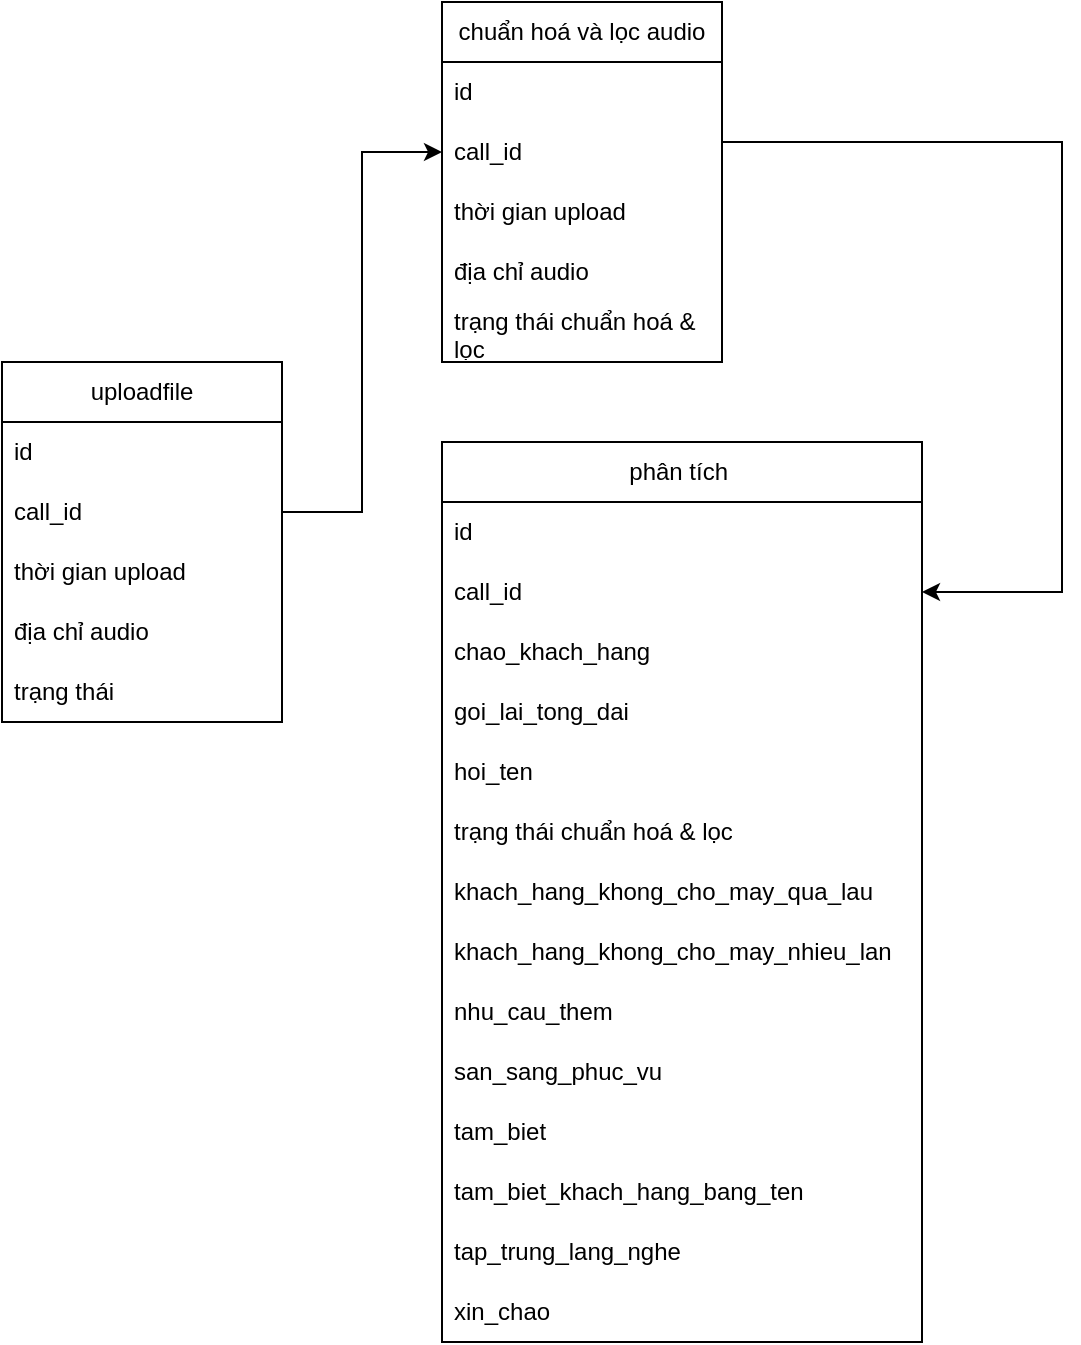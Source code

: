 <mxfile version="28.2.5">
  <diagram name="Trang-1" id="b7IzFQR7ubFrYpVkHI3m">
    <mxGraphModel dx="973" dy="516" grid="1" gridSize="10" guides="1" tooltips="1" connect="1" arrows="1" fold="1" page="1" pageScale="1" pageWidth="827" pageHeight="1169" math="0" shadow="0">
      <root>
        <mxCell id="0" />
        <mxCell id="1" parent="0" />
        <mxCell id="tm8JLvvGSzih3OHp50hc-1" value="uploadfile" style="swimlane;fontStyle=0;childLayout=stackLayout;horizontal=1;startSize=30;horizontalStack=0;resizeParent=1;resizeParentMax=0;resizeLast=0;collapsible=1;marginBottom=0;whiteSpace=wrap;html=1;" parent="1" vertex="1">
          <mxGeometry x="150" y="200" width="140" height="180" as="geometry" />
        </mxCell>
        <mxCell id="tm8JLvvGSzih3OHp50hc-2" value="id" style="text;strokeColor=none;fillColor=none;align=left;verticalAlign=middle;spacingLeft=4;spacingRight=4;overflow=hidden;points=[[0,0.5],[1,0.5]];portConstraint=eastwest;rotatable=0;whiteSpace=wrap;html=1;" parent="tm8JLvvGSzih3OHp50hc-1" vertex="1">
          <mxGeometry y="30" width="140" height="30" as="geometry" />
        </mxCell>
        <mxCell id="tm8JLvvGSzih3OHp50hc-12" value="call_id" style="text;strokeColor=none;fillColor=none;align=left;verticalAlign=middle;spacingLeft=4;spacingRight=4;overflow=hidden;points=[[0,0.5],[1,0.5]];portConstraint=eastwest;rotatable=0;whiteSpace=wrap;html=1;" parent="tm8JLvvGSzih3OHp50hc-1" vertex="1">
          <mxGeometry y="60" width="140" height="30" as="geometry" />
        </mxCell>
        <mxCell id="tm8JLvvGSzih3OHp50hc-3" value="thời gian upload" style="text;strokeColor=none;fillColor=none;align=left;verticalAlign=middle;spacingLeft=4;spacingRight=4;overflow=hidden;points=[[0,0.5],[1,0.5]];portConstraint=eastwest;rotatable=0;whiteSpace=wrap;html=1;" parent="tm8JLvvGSzih3OHp50hc-1" vertex="1">
          <mxGeometry y="90" width="140" height="30" as="geometry" />
        </mxCell>
        <mxCell id="tm8JLvvGSzih3OHp50hc-4" value="địa chỉ audio" style="text;strokeColor=none;fillColor=none;align=left;verticalAlign=middle;spacingLeft=4;spacingRight=4;overflow=hidden;points=[[0,0.5],[1,0.5]];portConstraint=eastwest;rotatable=0;whiteSpace=wrap;html=1;" parent="tm8JLvvGSzih3OHp50hc-1" vertex="1">
          <mxGeometry y="120" width="140" height="30" as="geometry" />
        </mxCell>
        <mxCell id="tm8JLvvGSzih3OHp50hc-5" value="trạng thái" style="text;strokeColor=none;fillColor=none;align=left;verticalAlign=middle;spacingLeft=4;spacingRight=4;overflow=hidden;points=[[0,0.5],[1,0.5]];portConstraint=eastwest;rotatable=0;whiteSpace=wrap;html=1;" parent="tm8JLvvGSzih3OHp50hc-1" vertex="1">
          <mxGeometry y="150" width="140" height="30" as="geometry" />
        </mxCell>
        <mxCell id="tm8JLvvGSzih3OHp50hc-6" value="chuẩn hoá và lọc audio" style="swimlane;fontStyle=0;childLayout=stackLayout;horizontal=1;startSize=30;horizontalStack=0;resizeParent=1;resizeParentMax=0;resizeLast=0;collapsible=1;marginBottom=0;whiteSpace=wrap;html=1;" parent="1" vertex="1">
          <mxGeometry x="370" y="20" width="140" height="180" as="geometry" />
        </mxCell>
        <mxCell id="tm8JLvvGSzih3OHp50hc-7" value="id" style="text;strokeColor=none;fillColor=none;align=left;verticalAlign=middle;spacingLeft=4;spacingRight=4;overflow=hidden;points=[[0,0.5],[1,0.5]];portConstraint=eastwest;rotatable=0;whiteSpace=wrap;html=1;" parent="tm8JLvvGSzih3OHp50hc-6" vertex="1">
          <mxGeometry y="30" width="140" height="30" as="geometry" />
        </mxCell>
        <mxCell id="tm8JLvvGSzih3OHp50hc-13" value="call_id" style="text;strokeColor=none;fillColor=none;align=left;verticalAlign=middle;spacingLeft=4;spacingRight=4;overflow=hidden;points=[[0,0.5],[1,0.5]];portConstraint=eastwest;rotatable=0;whiteSpace=wrap;html=1;" parent="tm8JLvvGSzih3OHp50hc-6" vertex="1">
          <mxGeometry y="60" width="140" height="30" as="geometry" />
        </mxCell>
        <mxCell id="tm8JLvvGSzih3OHp50hc-8" value="thời gian upload" style="text;strokeColor=none;fillColor=none;align=left;verticalAlign=middle;spacingLeft=4;spacingRight=4;overflow=hidden;points=[[0,0.5],[1,0.5]];portConstraint=eastwest;rotatable=0;whiteSpace=wrap;html=1;" parent="tm8JLvvGSzih3OHp50hc-6" vertex="1">
          <mxGeometry y="90" width="140" height="30" as="geometry" />
        </mxCell>
        <mxCell id="tm8JLvvGSzih3OHp50hc-9" value="địa chỉ audio" style="text;strokeColor=none;fillColor=none;align=left;verticalAlign=middle;spacingLeft=4;spacingRight=4;overflow=hidden;points=[[0,0.5],[1,0.5]];portConstraint=eastwest;rotatable=0;whiteSpace=wrap;html=1;" parent="tm8JLvvGSzih3OHp50hc-6" vertex="1">
          <mxGeometry y="120" width="140" height="30" as="geometry" />
        </mxCell>
        <mxCell id="tm8JLvvGSzih3OHp50hc-10" value="trạng thái chuẩn hoá &amp;amp; lọc" style="text;strokeColor=none;fillColor=none;align=left;verticalAlign=middle;spacingLeft=4;spacingRight=4;overflow=hidden;points=[[0,0.5],[1,0.5]];portConstraint=eastwest;rotatable=0;whiteSpace=wrap;html=1;" parent="tm8JLvvGSzih3OHp50hc-6" vertex="1">
          <mxGeometry y="150" width="140" height="30" as="geometry" />
        </mxCell>
        <mxCell id="tm8JLvvGSzih3OHp50hc-11" value="" style="edgeStyle=orthogonalEdgeStyle;rounded=0;orthogonalLoop=1;jettySize=auto;html=1;exitX=1;exitY=0.5;exitDx=0;exitDy=0;entryX=0;entryY=0.5;entryDx=0;entryDy=0;" parent="1" source="tm8JLvvGSzih3OHp50hc-12" target="tm8JLvvGSzih3OHp50hc-13" edge="1">
          <mxGeometry relative="1" as="geometry" />
        </mxCell>
        <mxCell id="uPiKIG9koKfPiRTt9gUV-1" value="phân tích&amp;nbsp;" style="swimlane;fontStyle=0;childLayout=stackLayout;horizontal=1;startSize=30;horizontalStack=0;resizeParent=1;resizeParentMax=0;resizeLast=0;collapsible=1;marginBottom=0;whiteSpace=wrap;html=1;" vertex="1" parent="1">
          <mxGeometry x="370" y="240" width="240" height="450" as="geometry" />
        </mxCell>
        <mxCell id="uPiKIG9koKfPiRTt9gUV-2" value="id" style="text;strokeColor=none;fillColor=none;align=left;verticalAlign=middle;spacingLeft=4;spacingRight=4;overflow=hidden;points=[[0,0.5],[1,0.5]];portConstraint=eastwest;rotatable=0;whiteSpace=wrap;html=1;" vertex="1" parent="uPiKIG9koKfPiRTt9gUV-1">
          <mxGeometry y="30" width="240" height="30" as="geometry" />
        </mxCell>
        <mxCell id="uPiKIG9koKfPiRTt9gUV-3" value="call_id" style="text;strokeColor=none;fillColor=none;align=left;verticalAlign=middle;spacingLeft=4;spacingRight=4;overflow=hidden;points=[[0,0.5],[1,0.5]];portConstraint=eastwest;rotatable=0;whiteSpace=wrap;html=1;" vertex="1" parent="uPiKIG9koKfPiRTt9gUV-1">
          <mxGeometry y="60" width="240" height="30" as="geometry" />
        </mxCell>
        <mxCell id="uPiKIG9koKfPiRTt9gUV-4" value="chao_khach_hang" style="text;strokeColor=none;fillColor=none;align=left;verticalAlign=middle;spacingLeft=4;spacingRight=4;overflow=hidden;points=[[0,0.5],[1,0.5]];portConstraint=eastwest;rotatable=0;whiteSpace=wrap;html=1;" vertex="1" parent="uPiKIG9koKfPiRTt9gUV-1">
          <mxGeometry y="90" width="240" height="30" as="geometry" />
        </mxCell>
        <mxCell id="uPiKIG9koKfPiRTt9gUV-5" value="goi_lai_tong_dai" style="text;strokeColor=none;fillColor=none;align=left;verticalAlign=middle;spacingLeft=4;spacingRight=4;overflow=hidden;points=[[0,0.5],[1,0.5]];portConstraint=eastwest;rotatable=0;whiteSpace=wrap;html=1;" vertex="1" parent="uPiKIG9koKfPiRTt9gUV-1">
          <mxGeometry y="120" width="240" height="30" as="geometry" />
        </mxCell>
        <mxCell id="uPiKIG9koKfPiRTt9gUV-6" value="hoi_ten" style="text;strokeColor=none;fillColor=none;align=left;verticalAlign=middle;spacingLeft=4;spacingRight=4;overflow=hidden;points=[[0,0.5],[1,0.5]];portConstraint=eastwest;rotatable=0;whiteSpace=wrap;html=1;" vertex="1" parent="uPiKIG9koKfPiRTt9gUV-1">
          <mxGeometry y="150" width="240" height="30" as="geometry" />
        </mxCell>
        <mxCell id="uPiKIG9koKfPiRTt9gUV-8" value="trạng thái chuẩn hoá &amp;amp; lọc" style="text;strokeColor=none;fillColor=none;align=left;verticalAlign=middle;spacingLeft=4;spacingRight=4;overflow=hidden;points=[[0,0.5],[1,0.5]];portConstraint=eastwest;rotatable=0;whiteSpace=wrap;html=1;" vertex="1" parent="uPiKIG9koKfPiRTt9gUV-1">
          <mxGeometry y="180" width="240" height="30" as="geometry" />
        </mxCell>
        <mxCell id="uPiKIG9koKfPiRTt9gUV-10" value="khach_hang_khong_cho_may_qua_lau" style="text;strokeColor=none;fillColor=none;align=left;verticalAlign=middle;spacingLeft=4;spacingRight=4;overflow=hidden;points=[[0,0.5],[1,0.5]];portConstraint=eastwest;rotatable=0;whiteSpace=wrap;html=1;" vertex="1" parent="uPiKIG9koKfPiRTt9gUV-1">
          <mxGeometry y="210" width="240" height="30" as="geometry" />
        </mxCell>
        <mxCell id="uPiKIG9koKfPiRTt9gUV-11" value="khach_hang_khong_cho_may_nhieu_lan" style="text;strokeColor=none;fillColor=none;align=left;verticalAlign=middle;spacingLeft=4;spacingRight=4;overflow=hidden;points=[[0,0.5],[1,0.5]];portConstraint=eastwest;rotatable=0;whiteSpace=wrap;html=1;" vertex="1" parent="uPiKIG9koKfPiRTt9gUV-1">
          <mxGeometry y="240" width="240" height="30" as="geometry" />
        </mxCell>
        <mxCell id="uPiKIG9koKfPiRTt9gUV-12" value="nhu_cau_them" style="text;strokeColor=none;fillColor=none;align=left;verticalAlign=middle;spacingLeft=4;spacingRight=4;overflow=hidden;points=[[0,0.5],[1,0.5]];portConstraint=eastwest;rotatable=0;whiteSpace=wrap;html=1;" vertex="1" parent="uPiKIG9koKfPiRTt9gUV-1">
          <mxGeometry y="270" width="240" height="30" as="geometry" />
        </mxCell>
        <mxCell id="uPiKIG9koKfPiRTt9gUV-13" value="san_sang_phuc_vu" style="text;strokeColor=none;fillColor=none;align=left;verticalAlign=middle;spacingLeft=4;spacingRight=4;overflow=hidden;points=[[0,0.5],[1,0.5]];portConstraint=eastwest;rotatable=0;whiteSpace=wrap;html=1;" vertex="1" parent="uPiKIG9koKfPiRTt9gUV-1">
          <mxGeometry y="300" width="240" height="30" as="geometry" />
        </mxCell>
        <mxCell id="uPiKIG9koKfPiRTt9gUV-14" value="tam_biet" style="text;strokeColor=none;fillColor=none;align=left;verticalAlign=middle;spacingLeft=4;spacingRight=4;overflow=hidden;points=[[0,0.5],[1,0.5]];portConstraint=eastwest;rotatable=0;whiteSpace=wrap;html=1;" vertex="1" parent="uPiKIG9koKfPiRTt9gUV-1">
          <mxGeometry y="330" width="240" height="30" as="geometry" />
        </mxCell>
        <mxCell id="uPiKIG9koKfPiRTt9gUV-15" value="tam_biet_khach_hang_bang_ten" style="text;strokeColor=none;fillColor=none;align=left;verticalAlign=middle;spacingLeft=4;spacingRight=4;overflow=hidden;points=[[0,0.5],[1,0.5]];portConstraint=eastwest;rotatable=0;whiteSpace=wrap;html=1;" vertex="1" parent="uPiKIG9koKfPiRTt9gUV-1">
          <mxGeometry y="360" width="240" height="30" as="geometry" />
        </mxCell>
        <mxCell id="uPiKIG9koKfPiRTt9gUV-16" value="tap_trung_lang_nghe" style="text;strokeColor=none;fillColor=none;align=left;verticalAlign=middle;spacingLeft=4;spacingRight=4;overflow=hidden;points=[[0,0.5],[1,0.5]];portConstraint=eastwest;rotatable=0;whiteSpace=wrap;html=1;" vertex="1" parent="uPiKIG9koKfPiRTt9gUV-1">
          <mxGeometry y="390" width="240" height="30" as="geometry" />
        </mxCell>
        <mxCell id="uPiKIG9koKfPiRTt9gUV-17" value="xin_chao" style="text;strokeColor=none;fillColor=none;align=left;verticalAlign=middle;spacingLeft=4;spacingRight=4;overflow=hidden;points=[[0,0.5],[1,0.5]];portConstraint=eastwest;rotatable=0;whiteSpace=wrap;html=1;" vertex="1" parent="uPiKIG9koKfPiRTt9gUV-1">
          <mxGeometry y="420" width="240" height="30" as="geometry" />
        </mxCell>
        <mxCell id="uPiKIG9koKfPiRTt9gUV-18" value="" style="endArrow=classic;html=1;rounded=0;entryX=1;entryY=0.5;entryDx=0;entryDy=0;" edge="1" parent="1" target="uPiKIG9koKfPiRTt9gUV-3">
          <mxGeometry width="50" height="50" relative="1" as="geometry">
            <mxPoint x="510" y="90" as="sourcePoint" />
            <mxPoint x="560" y="40" as="targetPoint" />
            <Array as="points">
              <mxPoint x="680" y="90" />
              <mxPoint x="680" y="315" />
            </Array>
          </mxGeometry>
        </mxCell>
      </root>
    </mxGraphModel>
  </diagram>
</mxfile>
